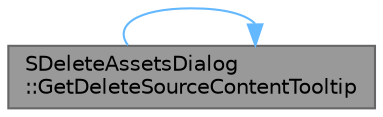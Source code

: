 digraph "SDeleteAssetsDialog::GetDeleteSourceContentTooltip"
{
 // INTERACTIVE_SVG=YES
 // LATEX_PDF_SIZE
  bgcolor="transparent";
  edge [fontname=Helvetica,fontsize=10,labelfontname=Helvetica,labelfontsize=10];
  node [fontname=Helvetica,fontsize=10,shape=box,height=0.2,width=0.4];
  rankdir="LR";
  Node1 [id="Node000001",label="SDeleteAssetsDialog\l::GetDeleteSourceContentTooltip",height=0.2,width=0.4,color="gray40", fillcolor="grey60", style="filled", fontcolor="black",tooltip="Get the text for the delete source content files tooltip."];
  Node1 -> Node1 [id="edge1_Node000001_Node000001",color="steelblue1",style="solid",tooltip=" "];
}
